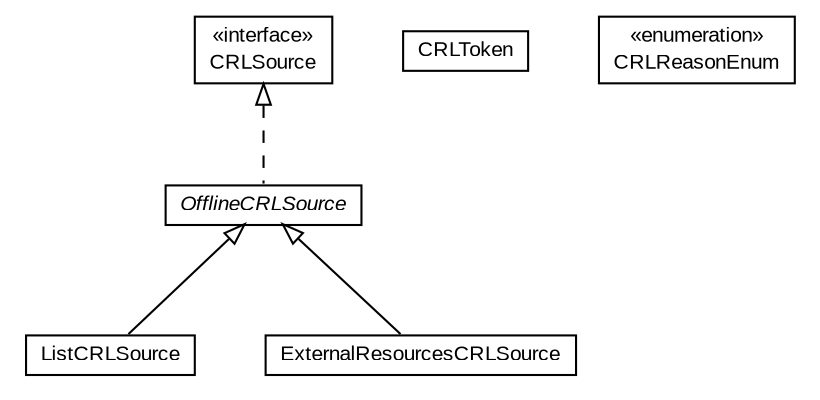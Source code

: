#!/usr/local/bin/dot
#
# Class diagram 
# Generated by UMLGraph version R5_6-24-gf6e263 (http://www.umlgraph.org/)
#

digraph G {
	edge [fontname="arial",fontsize=10,labelfontname="arial",labelfontsize=10];
	node [fontname="arial",fontsize=10,shape=plaintext];
	nodesep=0.25;
	ranksep=0.5;
	// eu.europa.esig.dss.x509.crl.OfflineCRLSource
	c5436 [label=<<table title="eu.europa.esig.dss.x509.crl.OfflineCRLSource" border="0" cellborder="1" cellspacing="0" cellpadding="2" port="p" href="./OfflineCRLSource.html">
		<tr><td><table border="0" cellspacing="0" cellpadding="1">
<tr><td align="center" balign="center"><font face="arial italic"> OfflineCRLSource </font></td></tr>
		</table></td></tr>
		</table>>, URL="./OfflineCRLSource.html", fontname="arial", fontcolor="black", fontsize=10.0];
	// eu.europa.esig.dss.x509.crl.ListCRLSource
	c5437 [label=<<table title="eu.europa.esig.dss.x509.crl.ListCRLSource" border="0" cellborder="1" cellspacing="0" cellpadding="2" port="p" href="./ListCRLSource.html">
		<tr><td><table border="0" cellspacing="0" cellpadding="1">
<tr><td align="center" balign="center"> ListCRLSource </td></tr>
		</table></td></tr>
		</table>>, URL="./ListCRLSource.html", fontname="arial", fontcolor="black", fontsize=10.0];
	// eu.europa.esig.dss.x509.crl.ExternalResourcesCRLSource
	c5438 [label=<<table title="eu.europa.esig.dss.x509.crl.ExternalResourcesCRLSource" border="0" cellborder="1" cellspacing="0" cellpadding="2" port="p" href="./ExternalResourcesCRLSource.html">
		<tr><td><table border="0" cellspacing="0" cellpadding="1">
<tr><td align="center" balign="center"> ExternalResourcesCRLSource </td></tr>
		</table></td></tr>
		</table>>, URL="./ExternalResourcesCRLSource.html", fontname="arial", fontcolor="black", fontsize=10.0];
	// eu.europa.esig.dss.x509.crl.CRLToken
	c5439 [label=<<table title="eu.europa.esig.dss.x509.crl.CRLToken" border="0" cellborder="1" cellspacing="0" cellpadding="2" port="p" href="./CRLToken.html">
		<tr><td><table border="0" cellspacing="0" cellpadding="1">
<tr><td align="center" balign="center"> CRLToken </td></tr>
		</table></td></tr>
		</table>>, URL="./CRLToken.html", fontname="arial", fontcolor="black", fontsize=10.0];
	// eu.europa.esig.dss.x509.crl.CRLSource
	c5440 [label=<<table title="eu.europa.esig.dss.x509.crl.CRLSource" border="0" cellborder="1" cellspacing="0" cellpadding="2" port="p" href="./CRLSource.html">
		<tr><td><table border="0" cellspacing="0" cellpadding="1">
<tr><td align="center" balign="center"> &#171;interface&#187; </td></tr>
<tr><td align="center" balign="center"> CRLSource </td></tr>
		</table></td></tr>
		</table>>, URL="./CRLSource.html", fontname="arial", fontcolor="black", fontsize=10.0];
	// eu.europa.esig.dss.x509.crl.CRLReasonEnum
	c5441 [label=<<table title="eu.europa.esig.dss.x509.crl.CRLReasonEnum" border="0" cellborder="1" cellspacing="0" cellpadding="2" port="p" href="./CRLReasonEnum.html">
		<tr><td><table border="0" cellspacing="0" cellpadding="1">
<tr><td align="center" balign="center"> &#171;enumeration&#187; </td></tr>
<tr><td align="center" balign="center"> CRLReasonEnum </td></tr>
		</table></td></tr>
		</table>>, URL="./CRLReasonEnum.html", fontname="arial", fontcolor="black", fontsize=10.0];
	//eu.europa.esig.dss.x509.crl.OfflineCRLSource implements eu.europa.esig.dss.x509.crl.CRLSource
	c5440:p -> c5436:p [dir=back,arrowtail=empty,style=dashed];
	//eu.europa.esig.dss.x509.crl.ListCRLSource extends eu.europa.esig.dss.x509.crl.OfflineCRLSource
	c5436:p -> c5437:p [dir=back,arrowtail=empty];
	//eu.europa.esig.dss.x509.crl.ExternalResourcesCRLSource extends eu.europa.esig.dss.x509.crl.OfflineCRLSource
	c5436:p -> c5438:p [dir=back,arrowtail=empty];
}

